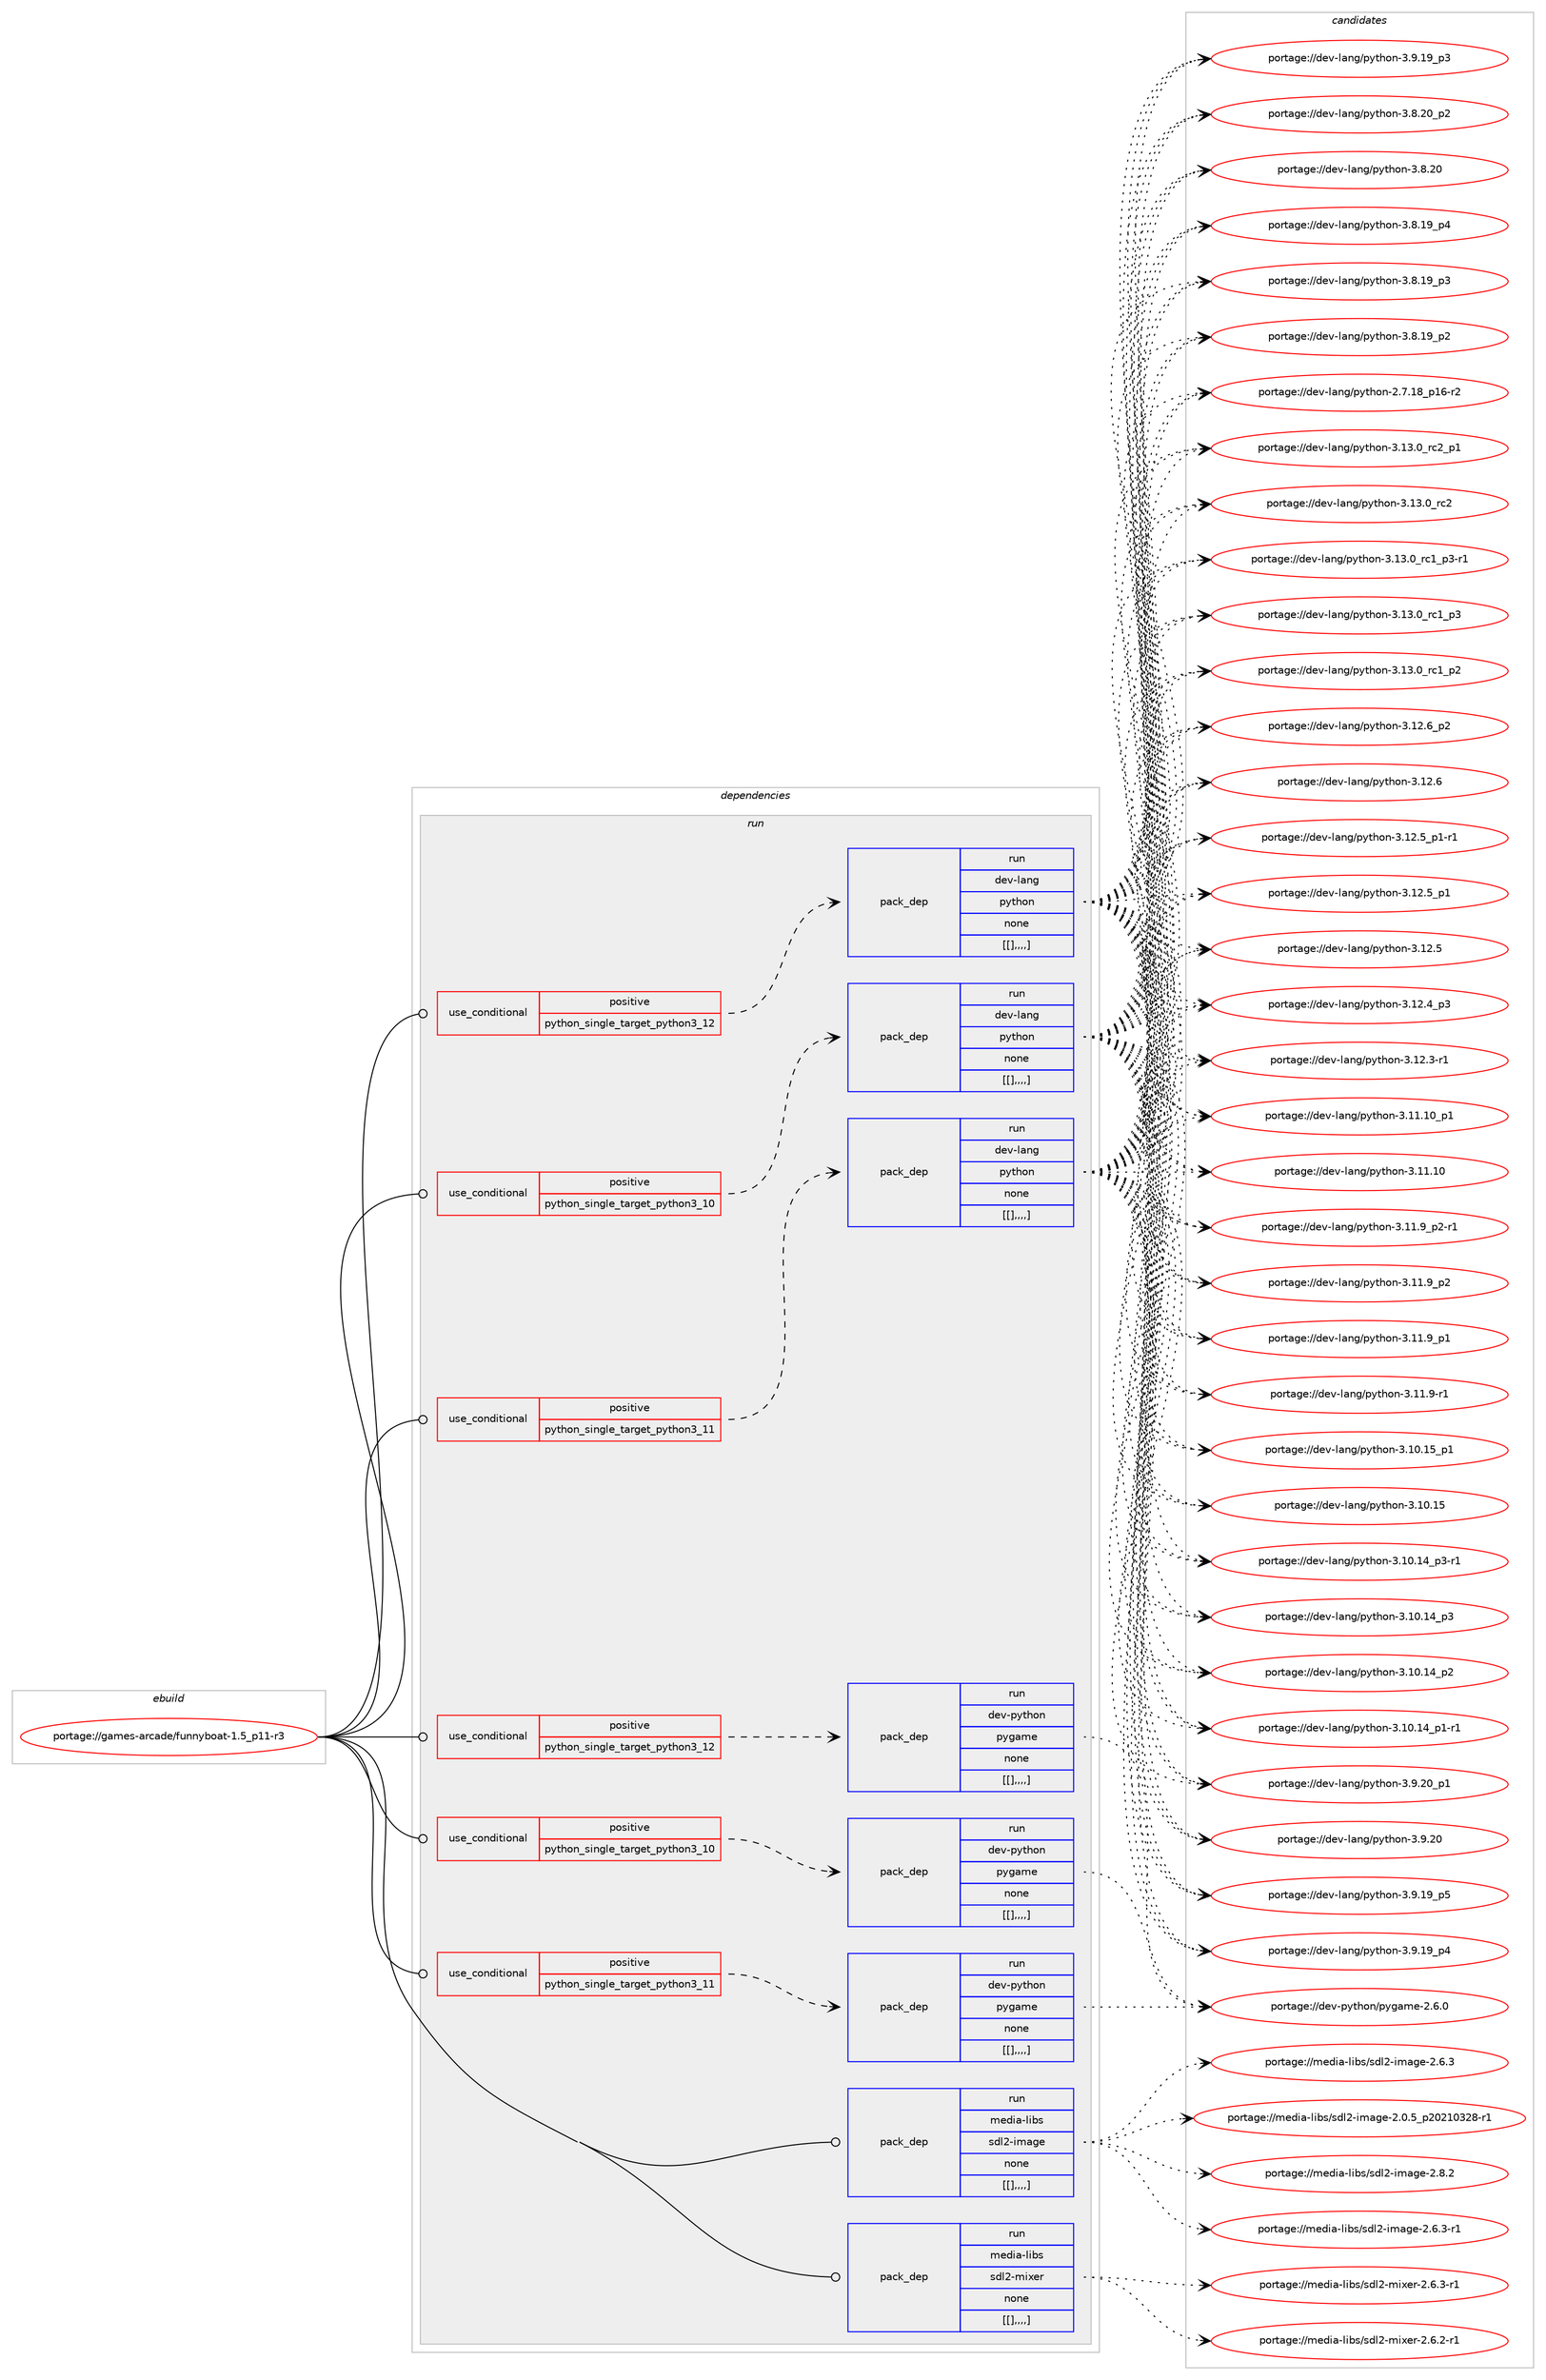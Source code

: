 digraph prolog {

# *************
# Graph options
# *************

newrank=true;
concentrate=true;
compound=true;
graph [rankdir=LR,fontname=Helvetica,fontsize=10,ranksep=1.5];#, ranksep=2.5, nodesep=0.2];
edge  [arrowhead=vee];
node  [fontname=Helvetica,fontsize=10];

# **********
# The ebuild
# **********

subgraph cluster_leftcol {
color=gray;
label=<<i>ebuild</i>>;
id [label="portage://games-arcade/funnyboat-1.5_p11-r3", color=red, width=4, href="../games-arcade/funnyboat-1.5_p11-r3.svg"];
}

# ****************
# The dependencies
# ****************

subgraph cluster_midcol {
color=gray;
label=<<i>dependencies</i>>;
subgraph cluster_compile {
fillcolor="#eeeeee";
style=filled;
label=<<i>compile</i>>;
}
subgraph cluster_compileandrun {
fillcolor="#eeeeee";
style=filled;
label=<<i>compile and run</i>>;
}
subgraph cluster_run {
fillcolor="#eeeeee";
style=filled;
label=<<i>run</i>>;
subgraph cond65419 {
dependency229694 [label=<<TABLE BORDER="0" CELLBORDER="1" CELLSPACING="0" CELLPADDING="4"><TR><TD ROWSPAN="3" CELLPADDING="10">use_conditional</TD></TR><TR><TD>positive</TD></TR><TR><TD>python_single_target_python3_10</TD></TR></TABLE>>, shape=none, color=red];
subgraph pack162800 {
dependency229695 [label=<<TABLE BORDER="0" CELLBORDER="1" CELLSPACING="0" CELLPADDING="4" WIDTH="220"><TR><TD ROWSPAN="6" CELLPADDING="30">pack_dep</TD></TR><TR><TD WIDTH="110">run</TD></TR><TR><TD>dev-lang</TD></TR><TR><TD>python</TD></TR><TR><TD>none</TD></TR><TR><TD>[[],,,,]</TD></TR></TABLE>>, shape=none, color=blue];
}
dependency229694:e -> dependency229695:w [weight=20,style="dashed",arrowhead="vee"];
}
id:e -> dependency229694:w [weight=20,style="solid",arrowhead="odot"];
subgraph cond65420 {
dependency229696 [label=<<TABLE BORDER="0" CELLBORDER="1" CELLSPACING="0" CELLPADDING="4"><TR><TD ROWSPAN="3" CELLPADDING="10">use_conditional</TD></TR><TR><TD>positive</TD></TR><TR><TD>python_single_target_python3_10</TD></TR></TABLE>>, shape=none, color=red];
subgraph pack162801 {
dependency229697 [label=<<TABLE BORDER="0" CELLBORDER="1" CELLSPACING="0" CELLPADDING="4" WIDTH="220"><TR><TD ROWSPAN="6" CELLPADDING="30">pack_dep</TD></TR><TR><TD WIDTH="110">run</TD></TR><TR><TD>dev-python</TD></TR><TR><TD>pygame</TD></TR><TR><TD>none</TD></TR><TR><TD>[[],,,,]</TD></TR></TABLE>>, shape=none, color=blue];
}
dependency229696:e -> dependency229697:w [weight=20,style="dashed",arrowhead="vee"];
}
id:e -> dependency229696:w [weight=20,style="solid",arrowhead="odot"];
subgraph cond65421 {
dependency229698 [label=<<TABLE BORDER="0" CELLBORDER="1" CELLSPACING="0" CELLPADDING="4"><TR><TD ROWSPAN="3" CELLPADDING="10">use_conditional</TD></TR><TR><TD>positive</TD></TR><TR><TD>python_single_target_python3_11</TD></TR></TABLE>>, shape=none, color=red];
subgraph pack162802 {
dependency229699 [label=<<TABLE BORDER="0" CELLBORDER="1" CELLSPACING="0" CELLPADDING="4" WIDTH="220"><TR><TD ROWSPAN="6" CELLPADDING="30">pack_dep</TD></TR><TR><TD WIDTH="110">run</TD></TR><TR><TD>dev-lang</TD></TR><TR><TD>python</TD></TR><TR><TD>none</TD></TR><TR><TD>[[],,,,]</TD></TR></TABLE>>, shape=none, color=blue];
}
dependency229698:e -> dependency229699:w [weight=20,style="dashed",arrowhead="vee"];
}
id:e -> dependency229698:w [weight=20,style="solid",arrowhead="odot"];
subgraph cond65422 {
dependency229700 [label=<<TABLE BORDER="0" CELLBORDER="1" CELLSPACING="0" CELLPADDING="4"><TR><TD ROWSPAN="3" CELLPADDING="10">use_conditional</TD></TR><TR><TD>positive</TD></TR><TR><TD>python_single_target_python3_11</TD></TR></TABLE>>, shape=none, color=red];
subgraph pack162803 {
dependency229701 [label=<<TABLE BORDER="0" CELLBORDER="1" CELLSPACING="0" CELLPADDING="4" WIDTH="220"><TR><TD ROWSPAN="6" CELLPADDING="30">pack_dep</TD></TR><TR><TD WIDTH="110">run</TD></TR><TR><TD>dev-python</TD></TR><TR><TD>pygame</TD></TR><TR><TD>none</TD></TR><TR><TD>[[],,,,]</TD></TR></TABLE>>, shape=none, color=blue];
}
dependency229700:e -> dependency229701:w [weight=20,style="dashed",arrowhead="vee"];
}
id:e -> dependency229700:w [weight=20,style="solid",arrowhead="odot"];
subgraph cond65423 {
dependency229702 [label=<<TABLE BORDER="0" CELLBORDER="1" CELLSPACING="0" CELLPADDING="4"><TR><TD ROWSPAN="3" CELLPADDING="10">use_conditional</TD></TR><TR><TD>positive</TD></TR><TR><TD>python_single_target_python3_12</TD></TR></TABLE>>, shape=none, color=red];
subgraph pack162804 {
dependency229703 [label=<<TABLE BORDER="0" CELLBORDER="1" CELLSPACING="0" CELLPADDING="4" WIDTH="220"><TR><TD ROWSPAN="6" CELLPADDING="30">pack_dep</TD></TR><TR><TD WIDTH="110">run</TD></TR><TR><TD>dev-lang</TD></TR><TR><TD>python</TD></TR><TR><TD>none</TD></TR><TR><TD>[[],,,,]</TD></TR></TABLE>>, shape=none, color=blue];
}
dependency229702:e -> dependency229703:w [weight=20,style="dashed",arrowhead="vee"];
}
id:e -> dependency229702:w [weight=20,style="solid",arrowhead="odot"];
subgraph cond65424 {
dependency229704 [label=<<TABLE BORDER="0" CELLBORDER="1" CELLSPACING="0" CELLPADDING="4"><TR><TD ROWSPAN="3" CELLPADDING="10">use_conditional</TD></TR><TR><TD>positive</TD></TR><TR><TD>python_single_target_python3_12</TD></TR></TABLE>>, shape=none, color=red];
subgraph pack162805 {
dependency229705 [label=<<TABLE BORDER="0" CELLBORDER="1" CELLSPACING="0" CELLPADDING="4" WIDTH="220"><TR><TD ROWSPAN="6" CELLPADDING="30">pack_dep</TD></TR><TR><TD WIDTH="110">run</TD></TR><TR><TD>dev-python</TD></TR><TR><TD>pygame</TD></TR><TR><TD>none</TD></TR><TR><TD>[[],,,,]</TD></TR></TABLE>>, shape=none, color=blue];
}
dependency229704:e -> dependency229705:w [weight=20,style="dashed",arrowhead="vee"];
}
id:e -> dependency229704:w [weight=20,style="solid",arrowhead="odot"];
subgraph pack162806 {
dependency229706 [label=<<TABLE BORDER="0" CELLBORDER="1" CELLSPACING="0" CELLPADDING="4" WIDTH="220"><TR><TD ROWSPAN="6" CELLPADDING="30">pack_dep</TD></TR><TR><TD WIDTH="110">run</TD></TR><TR><TD>media-libs</TD></TR><TR><TD>sdl2-image</TD></TR><TR><TD>none</TD></TR><TR><TD>[[],,,,]</TD></TR></TABLE>>, shape=none, color=blue];
}
id:e -> dependency229706:w [weight=20,style="solid",arrowhead="odot"];
subgraph pack162807 {
dependency229707 [label=<<TABLE BORDER="0" CELLBORDER="1" CELLSPACING="0" CELLPADDING="4" WIDTH="220"><TR><TD ROWSPAN="6" CELLPADDING="30">pack_dep</TD></TR><TR><TD WIDTH="110">run</TD></TR><TR><TD>media-libs</TD></TR><TR><TD>sdl2-mixer</TD></TR><TR><TD>none</TD></TR><TR><TD>[[],,,,]</TD></TR></TABLE>>, shape=none, color=blue];
}
id:e -> dependency229707:w [weight=20,style="solid",arrowhead="odot"];
}
}

# **************
# The candidates
# **************

subgraph cluster_choices {
rank=same;
color=gray;
label=<<i>candidates</i>>;

subgraph choice162800 {
color=black;
nodesep=1;
choice100101118451089711010347112121116104111110455146495146489511499509511249 [label="portage://dev-lang/python-3.13.0_rc2_p1", color=red, width=4,href="../dev-lang/python-3.13.0_rc2_p1.svg"];
choice10010111845108971101034711212111610411111045514649514648951149950 [label="portage://dev-lang/python-3.13.0_rc2", color=red, width=4,href="../dev-lang/python-3.13.0_rc2.svg"];
choice1001011184510897110103471121211161041111104551464951464895114994995112514511449 [label="portage://dev-lang/python-3.13.0_rc1_p3-r1", color=red, width=4,href="../dev-lang/python-3.13.0_rc1_p3-r1.svg"];
choice100101118451089711010347112121116104111110455146495146489511499499511251 [label="portage://dev-lang/python-3.13.0_rc1_p3", color=red, width=4,href="../dev-lang/python-3.13.0_rc1_p3.svg"];
choice100101118451089711010347112121116104111110455146495146489511499499511250 [label="portage://dev-lang/python-3.13.0_rc1_p2", color=red, width=4,href="../dev-lang/python-3.13.0_rc1_p2.svg"];
choice100101118451089711010347112121116104111110455146495046549511250 [label="portage://dev-lang/python-3.12.6_p2", color=red, width=4,href="../dev-lang/python-3.12.6_p2.svg"];
choice10010111845108971101034711212111610411111045514649504654 [label="portage://dev-lang/python-3.12.6", color=red, width=4,href="../dev-lang/python-3.12.6.svg"];
choice1001011184510897110103471121211161041111104551464950465395112494511449 [label="portage://dev-lang/python-3.12.5_p1-r1", color=red, width=4,href="../dev-lang/python-3.12.5_p1-r1.svg"];
choice100101118451089711010347112121116104111110455146495046539511249 [label="portage://dev-lang/python-3.12.5_p1", color=red, width=4,href="../dev-lang/python-3.12.5_p1.svg"];
choice10010111845108971101034711212111610411111045514649504653 [label="portage://dev-lang/python-3.12.5", color=red, width=4,href="../dev-lang/python-3.12.5.svg"];
choice100101118451089711010347112121116104111110455146495046529511251 [label="portage://dev-lang/python-3.12.4_p3", color=red, width=4,href="../dev-lang/python-3.12.4_p3.svg"];
choice100101118451089711010347112121116104111110455146495046514511449 [label="portage://dev-lang/python-3.12.3-r1", color=red, width=4,href="../dev-lang/python-3.12.3-r1.svg"];
choice10010111845108971101034711212111610411111045514649494649489511249 [label="portage://dev-lang/python-3.11.10_p1", color=red, width=4,href="../dev-lang/python-3.11.10_p1.svg"];
choice1001011184510897110103471121211161041111104551464949464948 [label="portage://dev-lang/python-3.11.10", color=red, width=4,href="../dev-lang/python-3.11.10.svg"];
choice1001011184510897110103471121211161041111104551464949465795112504511449 [label="portage://dev-lang/python-3.11.9_p2-r1", color=red, width=4,href="../dev-lang/python-3.11.9_p2-r1.svg"];
choice100101118451089711010347112121116104111110455146494946579511250 [label="portage://dev-lang/python-3.11.9_p2", color=red, width=4,href="../dev-lang/python-3.11.9_p2.svg"];
choice100101118451089711010347112121116104111110455146494946579511249 [label="portage://dev-lang/python-3.11.9_p1", color=red, width=4,href="../dev-lang/python-3.11.9_p1.svg"];
choice100101118451089711010347112121116104111110455146494946574511449 [label="portage://dev-lang/python-3.11.9-r1", color=red, width=4,href="../dev-lang/python-3.11.9-r1.svg"];
choice10010111845108971101034711212111610411111045514649484649539511249 [label="portage://dev-lang/python-3.10.15_p1", color=red, width=4,href="../dev-lang/python-3.10.15_p1.svg"];
choice1001011184510897110103471121211161041111104551464948464953 [label="portage://dev-lang/python-3.10.15", color=red, width=4,href="../dev-lang/python-3.10.15.svg"];
choice100101118451089711010347112121116104111110455146494846495295112514511449 [label="portage://dev-lang/python-3.10.14_p3-r1", color=red, width=4,href="../dev-lang/python-3.10.14_p3-r1.svg"];
choice10010111845108971101034711212111610411111045514649484649529511251 [label="portage://dev-lang/python-3.10.14_p3", color=red, width=4,href="../dev-lang/python-3.10.14_p3.svg"];
choice10010111845108971101034711212111610411111045514649484649529511250 [label="portage://dev-lang/python-3.10.14_p2", color=red, width=4,href="../dev-lang/python-3.10.14_p2.svg"];
choice100101118451089711010347112121116104111110455146494846495295112494511449 [label="portage://dev-lang/python-3.10.14_p1-r1", color=red, width=4,href="../dev-lang/python-3.10.14_p1-r1.svg"];
choice100101118451089711010347112121116104111110455146574650489511249 [label="portage://dev-lang/python-3.9.20_p1", color=red, width=4,href="../dev-lang/python-3.9.20_p1.svg"];
choice10010111845108971101034711212111610411111045514657465048 [label="portage://dev-lang/python-3.9.20", color=red, width=4,href="../dev-lang/python-3.9.20.svg"];
choice100101118451089711010347112121116104111110455146574649579511253 [label="portage://dev-lang/python-3.9.19_p5", color=red, width=4,href="../dev-lang/python-3.9.19_p5.svg"];
choice100101118451089711010347112121116104111110455146574649579511252 [label="portage://dev-lang/python-3.9.19_p4", color=red, width=4,href="../dev-lang/python-3.9.19_p4.svg"];
choice100101118451089711010347112121116104111110455146574649579511251 [label="portage://dev-lang/python-3.9.19_p3", color=red, width=4,href="../dev-lang/python-3.9.19_p3.svg"];
choice100101118451089711010347112121116104111110455146564650489511250 [label="portage://dev-lang/python-3.8.20_p2", color=red, width=4,href="../dev-lang/python-3.8.20_p2.svg"];
choice10010111845108971101034711212111610411111045514656465048 [label="portage://dev-lang/python-3.8.20", color=red, width=4,href="../dev-lang/python-3.8.20.svg"];
choice100101118451089711010347112121116104111110455146564649579511252 [label="portage://dev-lang/python-3.8.19_p4", color=red, width=4,href="../dev-lang/python-3.8.19_p4.svg"];
choice100101118451089711010347112121116104111110455146564649579511251 [label="portage://dev-lang/python-3.8.19_p3", color=red, width=4,href="../dev-lang/python-3.8.19_p3.svg"];
choice100101118451089711010347112121116104111110455146564649579511250 [label="portage://dev-lang/python-3.8.19_p2", color=red, width=4,href="../dev-lang/python-3.8.19_p2.svg"];
choice100101118451089711010347112121116104111110455046554649569511249544511450 [label="portage://dev-lang/python-2.7.18_p16-r2", color=red, width=4,href="../dev-lang/python-2.7.18_p16-r2.svg"];
dependency229695:e -> choice100101118451089711010347112121116104111110455146495146489511499509511249:w [style=dotted,weight="100"];
dependency229695:e -> choice10010111845108971101034711212111610411111045514649514648951149950:w [style=dotted,weight="100"];
dependency229695:e -> choice1001011184510897110103471121211161041111104551464951464895114994995112514511449:w [style=dotted,weight="100"];
dependency229695:e -> choice100101118451089711010347112121116104111110455146495146489511499499511251:w [style=dotted,weight="100"];
dependency229695:e -> choice100101118451089711010347112121116104111110455146495146489511499499511250:w [style=dotted,weight="100"];
dependency229695:e -> choice100101118451089711010347112121116104111110455146495046549511250:w [style=dotted,weight="100"];
dependency229695:e -> choice10010111845108971101034711212111610411111045514649504654:w [style=dotted,weight="100"];
dependency229695:e -> choice1001011184510897110103471121211161041111104551464950465395112494511449:w [style=dotted,weight="100"];
dependency229695:e -> choice100101118451089711010347112121116104111110455146495046539511249:w [style=dotted,weight="100"];
dependency229695:e -> choice10010111845108971101034711212111610411111045514649504653:w [style=dotted,weight="100"];
dependency229695:e -> choice100101118451089711010347112121116104111110455146495046529511251:w [style=dotted,weight="100"];
dependency229695:e -> choice100101118451089711010347112121116104111110455146495046514511449:w [style=dotted,weight="100"];
dependency229695:e -> choice10010111845108971101034711212111610411111045514649494649489511249:w [style=dotted,weight="100"];
dependency229695:e -> choice1001011184510897110103471121211161041111104551464949464948:w [style=dotted,weight="100"];
dependency229695:e -> choice1001011184510897110103471121211161041111104551464949465795112504511449:w [style=dotted,weight="100"];
dependency229695:e -> choice100101118451089711010347112121116104111110455146494946579511250:w [style=dotted,weight="100"];
dependency229695:e -> choice100101118451089711010347112121116104111110455146494946579511249:w [style=dotted,weight="100"];
dependency229695:e -> choice100101118451089711010347112121116104111110455146494946574511449:w [style=dotted,weight="100"];
dependency229695:e -> choice10010111845108971101034711212111610411111045514649484649539511249:w [style=dotted,weight="100"];
dependency229695:e -> choice1001011184510897110103471121211161041111104551464948464953:w [style=dotted,weight="100"];
dependency229695:e -> choice100101118451089711010347112121116104111110455146494846495295112514511449:w [style=dotted,weight="100"];
dependency229695:e -> choice10010111845108971101034711212111610411111045514649484649529511251:w [style=dotted,weight="100"];
dependency229695:e -> choice10010111845108971101034711212111610411111045514649484649529511250:w [style=dotted,weight="100"];
dependency229695:e -> choice100101118451089711010347112121116104111110455146494846495295112494511449:w [style=dotted,weight="100"];
dependency229695:e -> choice100101118451089711010347112121116104111110455146574650489511249:w [style=dotted,weight="100"];
dependency229695:e -> choice10010111845108971101034711212111610411111045514657465048:w [style=dotted,weight="100"];
dependency229695:e -> choice100101118451089711010347112121116104111110455146574649579511253:w [style=dotted,weight="100"];
dependency229695:e -> choice100101118451089711010347112121116104111110455146574649579511252:w [style=dotted,weight="100"];
dependency229695:e -> choice100101118451089711010347112121116104111110455146574649579511251:w [style=dotted,weight="100"];
dependency229695:e -> choice100101118451089711010347112121116104111110455146564650489511250:w [style=dotted,weight="100"];
dependency229695:e -> choice10010111845108971101034711212111610411111045514656465048:w [style=dotted,weight="100"];
dependency229695:e -> choice100101118451089711010347112121116104111110455146564649579511252:w [style=dotted,weight="100"];
dependency229695:e -> choice100101118451089711010347112121116104111110455146564649579511251:w [style=dotted,weight="100"];
dependency229695:e -> choice100101118451089711010347112121116104111110455146564649579511250:w [style=dotted,weight="100"];
dependency229695:e -> choice100101118451089711010347112121116104111110455046554649569511249544511450:w [style=dotted,weight="100"];
}
subgraph choice162801 {
color=black;
nodesep=1;
choice100101118451121211161041111104711212110397109101455046544648 [label="portage://dev-python/pygame-2.6.0", color=red, width=4,href="../dev-python/pygame-2.6.0.svg"];
dependency229697:e -> choice100101118451121211161041111104711212110397109101455046544648:w [style=dotted,weight="100"];
}
subgraph choice162802 {
color=black;
nodesep=1;
choice100101118451089711010347112121116104111110455146495146489511499509511249 [label="portage://dev-lang/python-3.13.0_rc2_p1", color=red, width=4,href="../dev-lang/python-3.13.0_rc2_p1.svg"];
choice10010111845108971101034711212111610411111045514649514648951149950 [label="portage://dev-lang/python-3.13.0_rc2", color=red, width=4,href="../dev-lang/python-3.13.0_rc2.svg"];
choice1001011184510897110103471121211161041111104551464951464895114994995112514511449 [label="portage://dev-lang/python-3.13.0_rc1_p3-r1", color=red, width=4,href="../dev-lang/python-3.13.0_rc1_p3-r1.svg"];
choice100101118451089711010347112121116104111110455146495146489511499499511251 [label="portage://dev-lang/python-3.13.0_rc1_p3", color=red, width=4,href="../dev-lang/python-3.13.0_rc1_p3.svg"];
choice100101118451089711010347112121116104111110455146495146489511499499511250 [label="portage://dev-lang/python-3.13.0_rc1_p2", color=red, width=4,href="../dev-lang/python-3.13.0_rc1_p2.svg"];
choice100101118451089711010347112121116104111110455146495046549511250 [label="portage://dev-lang/python-3.12.6_p2", color=red, width=4,href="../dev-lang/python-3.12.6_p2.svg"];
choice10010111845108971101034711212111610411111045514649504654 [label="portage://dev-lang/python-3.12.6", color=red, width=4,href="../dev-lang/python-3.12.6.svg"];
choice1001011184510897110103471121211161041111104551464950465395112494511449 [label="portage://dev-lang/python-3.12.5_p1-r1", color=red, width=4,href="../dev-lang/python-3.12.5_p1-r1.svg"];
choice100101118451089711010347112121116104111110455146495046539511249 [label="portage://dev-lang/python-3.12.5_p1", color=red, width=4,href="../dev-lang/python-3.12.5_p1.svg"];
choice10010111845108971101034711212111610411111045514649504653 [label="portage://dev-lang/python-3.12.5", color=red, width=4,href="../dev-lang/python-3.12.5.svg"];
choice100101118451089711010347112121116104111110455146495046529511251 [label="portage://dev-lang/python-3.12.4_p3", color=red, width=4,href="../dev-lang/python-3.12.4_p3.svg"];
choice100101118451089711010347112121116104111110455146495046514511449 [label="portage://dev-lang/python-3.12.3-r1", color=red, width=4,href="../dev-lang/python-3.12.3-r1.svg"];
choice10010111845108971101034711212111610411111045514649494649489511249 [label="portage://dev-lang/python-3.11.10_p1", color=red, width=4,href="../dev-lang/python-3.11.10_p1.svg"];
choice1001011184510897110103471121211161041111104551464949464948 [label="portage://dev-lang/python-3.11.10", color=red, width=4,href="../dev-lang/python-3.11.10.svg"];
choice1001011184510897110103471121211161041111104551464949465795112504511449 [label="portage://dev-lang/python-3.11.9_p2-r1", color=red, width=4,href="../dev-lang/python-3.11.9_p2-r1.svg"];
choice100101118451089711010347112121116104111110455146494946579511250 [label="portage://dev-lang/python-3.11.9_p2", color=red, width=4,href="../dev-lang/python-3.11.9_p2.svg"];
choice100101118451089711010347112121116104111110455146494946579511249 [label="portage://dev-lang/python-3.11.9_p1", color=red, width=4,href="../dev-lang/python-3.11.9_p1.svg"];
choice100101118451089711010347112121116104111110455146494946574511449 [label="portage://dev-lang/python-3.11.9-r1", color=red, width=4,href="../dev-lang/python-3.11.9-r1.svg"];
choice10010111845108971101034711212111610411111045514649484649539511249 [label="portage://dev-lang/python-3.10.15_p1", color=red, width=4,href="../dev-lang/python-3.10.15_p1.svg"];
choice1001011184510897110103471121211161041111104551464948464953 [label="portage://dev-lang/python-3.10.15", color=red, width=4,href="../dev-lang/python-3.10.15.svg"];
choice100101118451089711010347112121116104111110455146494846495295112514511449 [label="portage://dev-lang/python-3.10.14_p3-r1", color=red, width=4,href="../dev-lang/python-3.10.14_p3-r1.svg"];
choice10010111845108971101034711212111610411111045514649484649529511251 [label="portage://dev-lang/python-3.10.14_p3", color=red, width=4,href="../dev-lang/python-3.10.14_p3.svg"];
choice10010111845108971101034711212111610411111045514649484649529511250 [label="portage://dev-lang/python-3.10.14_p2", color=red, width=4,href="../dev-lang/python-3.10.14_p2.svg"];
choice100101118451089711010347112121116104111110455146494846495295112494511449 [label="portage://dev-lang/python-3.10.14_p1-r1", color=red, width=4,href="../dev-lang/python-3.10.14_p1-r1.svg"];
choice100101118451089711010347112121116104111110455146574650489511249 [label="portage://dev-lang/python-3.9.20_p1", color=red, width=4,href="../dev-lang/python-3.9.20_p1.svg"];
choice10010111845108971101034711212111610411111045514657465048 [label="portage://dev-lang/python-3.9.20", color=red, width=4,href="../dev-lang/python-3.9.20.svg"];
choice100101118451089711010347112121116104111110455146574649579511253 [label="portage://dev-lang/python-3.9.19_p5", color=red, width=4,href="../dev-lang/python-3.9.19_p5.svg"];
choice100101118451089711010347112121116104111110455146574649579511252 [label="portage://dev-lang/python-3.9.19_p4", color=red, width=4,href="../dev-lang/python-3.9.19_p4.svg"];
choice100101118451089711010347112121116104111110455146574649579511251 [label="portage://dev-lang/python-3.9.19_p3", color=red, width=4,href="../dev-lang/python-3.9.19_p3.svg"];
choice100101118451089711010347112121116104111110455146564650489511250 [label="portage://dev-lang/python-3.8.20_p2", color=red, width=4,href="../dev-lang/python-3.8.20_p2.svg"];
choice10010111845108971101034711212111610411111045514656465048 [label="portage://dev-lang/python-3.8.20", color=red, width=4,href="../dev-lang/python-3.8.20.svg"];
choice100101118451089711010347112121116104111110455146564649579511252 [label="portage://dev-lang/python-3.8.19_p4", color=red, width=4,href="../dev-lang/python-3.8.19_p4.svg"];
choice100101118451089711010347112121116104111110455146564649579511251 [label="portage://dev-lang/python-3.8.19_p3", color=red, width=4,href="../dev-lang/python-3.8.19_p3.svg"];
choice100101118451089711010347112121116104111110455146564649579511250 [label="portage://dev-lang/python-3.8.19_p2", color=red, width=4,href="../dev-lang/python-3.8.19_p2.svg"];
choice100101118451089711010347112121116104111110455046554649569511249544511450 [label="portage://dev-lang/python-2.7.18_p16-r2", color=red, width=4,href="../dev-lang/python-2.7.18_p16-r2.svg"];
dependency229699:e -> choice100101118451089711010347112121116104111110455146495146489511499509511249:w [style=dotted,weight="100"];
dependency229699:e -> choice10010111845108971101034711212111610411111045514649514648951149950:w [style=dotted,weight="100"];
dependency229699:e -> choice1001011184510897110103471121211161041111104551464951464895114994995112514511449:w [style=dotted,weight="100"];
dependency229699:e -> choice100101118451089711010347112121116104111110455146495146489511499499511251:w [style=dotted,weight="100"];
dependency229699:e -> choice100101118451089711010347112121116104111110455146495146489511499499511250:w [style=dotted,weight="100"];
dependency229699:e -> choice100101118451089711010347112121116104111110455146495046549511250:w [style=dotted,weight="100"];
dependency229699:e -> choice10010111845108971101034711212111610411111045514649504654:w [style=dotted,weight="100"];
dependency229699:e -> choice1001011184510897110103471121211161041111104551464950465395112494511449:w [style=dotted,weight="100"];
dependency229699:e -> choice100101118451089711010347112121116104111110455146495046539511249:w [style=dotted,weight="100"];
dependency229699:e -> choice10010111845108971101034711212111610411111045514649504653:w [style=dotted,weight="100"];
dependency229699:e -> choice100101118451089711010347112121116104111110455146495046529511251:w [style=dotted,weight="100"];
dependency229699:e -> choice100101118451089711010347112121116104111110455146495046514511449:w [style=dotted,weight="100"];
dependency229699:e -> choice10010111845108971101034711212111610411111045514649494649489511249:w [style=dotted,weight="100"];
dependency229699:e -> choice1001011184510897110103471121211161041111104551464949464948:w [style=dotted,weight="100"];
dependency229699:e -> choice1001011184510897110103471121211161041111104551464949465795112504511449:w [style=dotted,weight="100"];
dependency229699:e -> choice100101118451089711010347112121116104111110455146494946579511250:w [style=dotted,weight="100"];
dependency229699:e -> choice100101118451089711010347112121116104111110455146494946579511249:w [style=dotted,weight="100"];
dependency229699:e -> choice100101118451089711010347112121116104111110455146494946574511449:w [style=dotted,weight="100"];
dependency229699:e -> choice10010111845108971101034711212111610411111045514649484649539511249:w [style=dotted,weight="100"];
dependency229699:e -> choice1001011184510897110103471121211161041111104551464948464953:w [style=dotted,weight="100"];
dependency229699:e -> choice100101118451089711010347112121116104111110455146494846495295112514511449:w [style=dotted,weight="100"];
dependency229699:e -> choice10010111845108971101034711212111610411111045514649484649529511251:w [style=dotted,weight="100"];
dependency229699:e -> choice10010111845108971101034711212111610411111045514649484649529511250:w [style=dotted,weight="100"];
dependency229699:e -> choice100101118451089711010347112121116104111110455146494846495295112494511449:w [style=dotted,weight="100"];
dependency229699:e -> choice100101118451089711010347112121116104111110455146574650489511249:w [style=dotted,weight="100"];
dependency229699:e -> choice10010111845108971101034711212111610411111045514657465048:w [style=dotted,weight="100"];
dependency229699:e -> choice100101118451089711010347112121116104111110455146574649579511253:w [style=dotted,weight="100"];
dependency229699:e -> choice100101118451089711010347112121116104111110455146574649579511252:w [style=dotted,weight="100"];
dependency229699:e -> choice100101118451089711010347112121116104111110455146574649579511251:w [style=dotted,weight="100"];
dependency229699:e -> choice100101118451089711010347112121116104111110455146564650489511250:w [style=dotted,weight="100"];
dependency229699:e -> choice10010111845108971101034711212111610411111045514656465048:w [style=dotted,weight="100"];
dependency229699:e -> choice100101118451089711010347112121116104111110455146564649579511252:w [style=dotted,weight="100"];
dependency229699:e -> choice100101118451089711010347112121116104111110455146564649579511251:w [style=dotted,weight="100"];
dependency229699:e -> choice100101118451089711010347112121116104111110455146564649579511250:w [style=dotted,weight="100"];
dependency229699:e -> choice100101118451089711010347112121116104111110455046554649569511249544511450:w [style=dotted,weight="100"];
}
subgraph choice162803 {
color=black;
nodesep=1;
choice100101118451121211161041111104711212110397109101455046544648 [label="portage://dev-python/pygame-2.6.0", color=red, width=4,href="../dev-python/pygame-2.6.0.svg"];
dependency229701:e -> choice100101118451121211161041111104711212110397109101455046544648:w [style=dotted,weight="100"];
}
subgraph choice162804 {
color=black;
nodesep=1;
choice100101118451089711010347112121116104111110455146495146489511499509511249 [label="portage://dev-lang/python-3.13.0_rc2_p1", color=red, width=4,href="../dev-lang/python-3.13.0_rc2_p1.svg"];
choice10010111845108971101034711212111610411111045514649514648951149950 [label="portage://dev-lang/python-3.13.0_rc2", color=red, width=4,href="../dev-lang/python-3.13.0_rc2.svg"];
choice1001011184510897110103471121211161041111104551464951464895114994995112514511449 [label="portage://dev-lang/python-3.13.0_rc1_p3-r1", color=red, width=4,href="../dev-lang/python-3.13.0_rc1_p3-r1.svg"];
choice100101118451089711010347112121116104111110455146495146489511499499511251 [label="portage://dev-lang/python-3.13.0_rc1_p3", color=red, width=4,href="../dev-lang/python-3.13.0_rc1_p3.svg"];
choice100101118451089711010347112121116104111110455146495146489511499499511250 [label="portage://dev-lang/python-3.13.0_rc1_p2", color=red, width=4,href="../dev-lang/python-3.13.0_rc1_p2.svg"];
choice100101118451089711010347112121116104111110455146495046549511250 [label="portage://dev-lang/python-3.12.6_p2", color=red, width=4,href="../dev-lang/python-3.12.6_p2.svg"];
choice10010111845108971101034711212111610411111045514649504654 [label="portage://dev-lang/python-3.12.6", color=red, width=4,href="../dev-lang/python-3.12.6.svg"];
choice1001011184510897110103471121211161041111104551464950465395112494511449 [label="portage://dev-lang/python-3.12.5_p1-r1", color=red, width=4,href="../dev-lang/python-3.12.5_p1-r1.svg"];
choice100101118451089711010347112121116104111110455146495046539511249 [label="portage://dev-lang/python-3.12.5_p1", color=red, width=4,href="../dev-lang/python-3.12.5_p1.svg"];
choice10010111845108971101034711212111610411111045514649504653 [label="portage://dev-lang/python-3.12.5", color=red, width=4,href="../dev-lang/python-3.12.5.svg"];
choice100101118451089711010347112121116104111110455146495046529511251 [label="portage://dev-lang/python-3.12.4_p3", color=red, width=4,href="../dev-lang/python-3.12.4_p3.svg"];
choice100101118451089711010347112121116104111110455146495046514511449 [label="portage://dev-lang/python-3.12.3-r1", color=red, width=4,href="../dev-lang/python-3.12.3-r1.svg"];
choice10010111845108971101034711212111610411111045514649494649489511249 [label="portage://dev-lang/python-3.11.10_p1", color=red, width=4,href="../dev-lang/python-3.11.10_p1.svg"];
choice1001011184510897110103471121211161041111104551464949464948 [label="portage://dev-lang/python-3.11.10", color=red, width=4,href="../dev-lang/python-3.11.10.svg"];
choice1001011184510897110103471121211161041111104551464949465795112504511449 [label="portage://dev-lang/python-3.11.9_p2-r1", color=red, width=4,href="../dev-lang/python-3.11.9_p2-r1.svg"];
choice100101118451089711010347112121116104111110455146494946579511250 [label="portage://dev-lang/python-3.11.9_p2", color=red, width=4,href="../dev-lang/python-3.11.9_p2.svg"];
choice100101118451089711010347112121116104111110455146494946579511249 [label="portage://dev-lang/python-3.11.9_p1", color=red, width=4,href="../dev-lang/python-3.11.9_p1.svg"];
choice100101118451089711010347112121116104111110455146494946574511449 [label="portage://dev-lang/python-3.11.9-r1", color=red, width=4,href="../dev-lang/python-3.11.9-r1.svg"];
choice10010111845108971101034711212111610411111045514649484649539511249 [label="portage://dev-lang/python-3.10.15_p1", color=red, width=4,href="../dev-lang/python-3.10.15_p1.svg"];
choice1001011184510897110103471121211161041111104551464948464953 [label="portage://dev-lang/python-3.10.15", color=red, width=4,href="../dev-lang/python-3.10.15.svg"];
choice100101118451089711010347112121116104111110455146494846495295112514511449 [label="portage://dev-lang/python-3.10.14_p3-r1", color=red, width=4,href="../dev-lang/python-3.10.14_p3-r1.svg"];
choice10010111845108971101034711212111610411111045514649484649529511251 [label="portage://dev-lang/python-3.10.14_p3", color=red, width=4,href="../dev-lang/python-3.10.14_p3.svg"];
choice10010111845108971101034711212111610411111045514649484649529511250 [label="portage://dev-lang/python-3.10.14_p2", color=red, width=4,href="../dev-lang/python-3.10.14_p2.svg"];
choice100101118451089711010347112121116104111110455146494846495295112494511449 [label="portage://dev-lang/python-3.10.14_p1-r1", color=red, width=4,href="../dev-lang/python-3.10.14_p1-r1.svg"];
choice100101118451089711010347112121116104111110455146574650489511249 [label="portage://dev-lang/python-3.9.20_p1", color=red, width=4,href="../dev-lang/python-3.9.20_p1.svg"];
choice10010111845108971101034711212111610411111045514657465048 [label="portage://dev-lang/python-3.9.20", color=red, width=4,href="../dev-lang/python-3.9.20.svg"];
choice100101118451089711010347112121116104111110455146574649579511253 [label="portage://dev-lang/python-3.9.19_p5", color=red, width=4,href="../dev-lang/python-3.9.19_p5.svg"];
choice100101118451089711010347112121116104111110455146574649579511252 [label="portage://dev-lang/python-3.9.19_p4", color=red, width=4,href="../dev-lang/python-3.9.19_p4.svg"];
choice100101118451089711010347112121116104111110455146574649579511251 [label="portage://dev-lang/python-3.9.19_p3", color=red, width=4,href="../dev-lang/python-3.9.19_p3.svg"];
choice100101118451089711010347112121116104111110455146564650489511250 [label="portage://dev-lang/python-3.8.20_p2", color=red, width=4,href="../dev-lang/python-3.8.20_p2.svg"];
choice10010111845108971101034711212111610411111045514656465048 [label="portage://dev-lang/python-3.8.20", color=red, width=4,href="../dev-lang/python-3.8.20.svg"];
choice100101118451089711010347112121116104111110455146564649579511252 [label="portage://dev-lang/python-3.8.19_p4", color=red, width=4,href="../dev-lang/python-3.8.19_p4.svg"];
choice100101118451089711010347112121116104111110455146564649579511251 [label="portage://dev-lang/python-3.8.19_p3", color=red, width=4,href="../dev-lang/python-3.8.19_p3.svg"];
choice100101118451089711010347112121116104111110455146564649579511250 [label="portage://dev-lang/python-3.8.19_p2", color=red, width=4,href="../dev-lang/python-3.8.19_p2.svg"];
choice100101118451089711010347112121116104111110455046554649569511249544511450 [label="portage://dev-lang/python-2.7.18_p16-r2", color=red, width=4,href="../dev-lang/python-2.7.18_p16-r2.svg"];
dependency229703:e -> choice100101118451089711010347112121116104111110455146495146489511499509511249:w [style=dotted,weight="100"];
dependency229703:e -> choice10010111845108971101034711212111610411111045514649514648951149950:w [style=dotted,weight="100"];
dependency229703:e -> choice1001011184510897110103471121211161041111104551464951464895114994995112514511449:w [style=dotted,weight="100"];
dependency229703:e -> choice100101118451089711010347112121116104111110455146495146489511499499511251:w [style=dotted,weight="100"];
dependency229703:e -> choice100101118451089711010347112121116104111110455146495146489511499499511250:w [style=dotted,weight="100"];
dependency229703:e -> choice100101118451089711010347112121116104111110455146495046549511250:w [style=dotted,weight="100"];
dependency229703:e -> choice10010111845108971101034711212111610411111045514649504654:w [style=dotted,weight="100"];
dependency229703:e -> choice1001011184510897110103471121211161041111104551464950465395112494511449:w [style=dotted,weight="100"];
dependency229703:e -> choice100101118451089711010347112121116104111110455146495046539511249:w [style=dotted,weight="100"];
dependency229703:e -> choice10010111845108971101034711212111610411111045514649504653:w [style=dotted,weight="100"];
dependency229703:e -> choice100101118451089711010347112121116104111110455146495046529511251:w [style=dotted,weight="100"];
dependency229703:e -> choice100101118451089711010347112121116104111110455146495046514511449:w [style=dotted,weight="100"];
dependency229703:e -> choice10010111845108971101034711212111610411111045514649494649489511249:w [style=dotted,weight="100"];
dependency229703:e -> choice1001011184510897110103471121211161041111104551464949464948:w [style=dotted,weight="100"];
dependency229703:e -> choice1001011184510897110103471121211161041111104551464949465795112504511449:w [style=dotted,weight="100"];
dependency229703:e -> choice100101118451089711010347112121116104111110455146494946579511250:w [style=dotted,weight="100"];
dependency229703:e -> choice100101118451089711010347112121116104111110455146494946579511249:w [style=dotted,weight="100"];
dependency229703:e -> choice100101118451089711010347112121116104111110455146494946574511449:w [style=dotted,weight="100"];
dependency229703:e -> choice10010111845108971101034711212111610411111045514649484649539511249:w [style=dotted,weight="100"];
dependency229703:e -> choice1001011184510897110103471121211161041111104551464948464953:w [style=dotted,weight="100"];
dependency229703:e -> choice100101118451089711010347112121116104111110455146494846495295112514511449:w [style=dotted,weight="100"];
dependency229703:e -> choice10010111845108971101034711212111610411111045514649484649529511251:w [style=dotted,weight="100"];
dependency229703:e -> choice10010111845108971101034711212111610411111045514649484649529511250:w [style=dotted,weight="100"];
dependency229703:e -> choice100101118451089711010347112121116104111110455146494846495295112494511449:w [style=dotted,weight="100"];
dependency229703:e -> choice100101118451089711010347112121116104111110455146574650489511249:w [style=dotted,weight="100"];
dependency229703:e -> choice10010111845108971101034711212111610411111045514657465048:w [style=dotted,weight="100"];
dependency229703:e -> choice100101118451089711010347112121116104111110455146574649579511253:w [style=dotted,weight="100"];
dependency229703:e -> choice100101118451089711010347112121116104111110455146574649579511252:w [style=dotted,weight="100"];
dependency229703:e -> choice100101118451089711010347112121116104111110455146574649579511251:w [style=dotted,weight="100"];
dependency229703:e -> choice100101118451089711010347112121116104111110455146564650489511250:w [style=dotted,weight="100"];
dependency229703:e -> choice10010111845108971101034711212111610411111045514656465048:w [style=dotted,weight="100"];
dependency229703:e -> choice100101118451089711010347112121116104111110455146564649579511252:w [style=dotted,weight="100"];
dependency229703:e -> choice100101118451089711010347112121116104111110455146564649579511251:w [style=dotted,weight="100"];
dependency229703:e -> choice100101118451089711010347112121116104111110455146564649579511250:w [style=dotted,weight="100"];
dependency229703:e -> choice100101118451089711010347112121116104111110455046554649569511249544511450:w [style=dotted,weight="100"];
}
subgraph choice162805 {
color=black;
nodesep=1;
choice100101118451121211161041111104711212110397109101455046544648 [label="portage://dev-python/pygame-2.6.0", color=red, width=4,href="../dev-python/pygame-2.6.0.svg"];
dependency229705:e -> choice100101118451121211161041111104711212110397109101455046544648:w [style=dotted,weight="100"];
}
subgraph choice162806 {
color=black;
nodesep=1;
choice10910110010597451081059811547115100108504510510997103101455046564650 [label="portage://media-libs/sdl2-image-2.8.2", color=red, width=4,href="../media-libs/sdl2-image-2.8.2.svg"];
choice109101100105974510810598115471151001085045105109971031014550465446514511449 [label="portage://media-libs/sdl2-image-2.6.3-r1", color=red, width=4,href="../media-libs/sdl2-image-2.6.3-r1.svg"];
choice10910110010597451081059811547115100108504510510997103101455046544651 [label="portage://media-libs/sdl2-image-2.6.3", color=red, width=4,href="../media-libs/sdl2-image-2.6.3.svg"];
choice109101100105974510810598115471151001085045105109971031014550464846539511250485049485150564511449 [label="portage://media-libs/sdl2-image-2.0.5_p20210328-r1", color=red, width=4,href="../media-libs/sdl2-image-2.0.5_p20210328-r1.svg"];
dependency229706:e -> choice10910110010597451081059811547115100108504510510997103101455046564650:w [style=dotted,weight="100"];
dependency229706:e -> choice109101100105974510810598115471151001085045105109971031014550465446514511449:w [style=dotted,weight="100"];
dependency229706:e -> choice10910110010597451081059811547115100108504510510997103101455046544651:w [style=dotted,weight="100"];
dependency229706:e -> choice109101100105974510810598115471151001085045105109971031014550464846539511250485049485150564511449:w [style=dotted,weight="100"];
}
subgraph choice162807 {
color=black;
nodesep=1;
choice1091011001059745108105981154711510010850451091051201011144550465446514511449 [label="portage://media-libs/sdl2-mixer-2.6.3-r1", color=red, width=4,href="../media-libs/sdl2-mixer-2.6.3-r1.svg"];
choice1091011001059745108105981154711510010850451091051201011144550465446504511449 [label="portage://media-libs/sdl2-mixer-2.6.2-r1", color=red, width=4,href="../media-libs/sdl2-mixer-2.6.2-r1.svg"];
dependency229707:e -> choice1091011001059745108105981154711510010850451091051201011144550465446514511449:w [style=dotted,weight="100"];
dependency229707:e -> choice1091011001059745108105981154711510010850451091051201011144550465446504511449:w [style=dotted,weight="100"];
}
}

}
